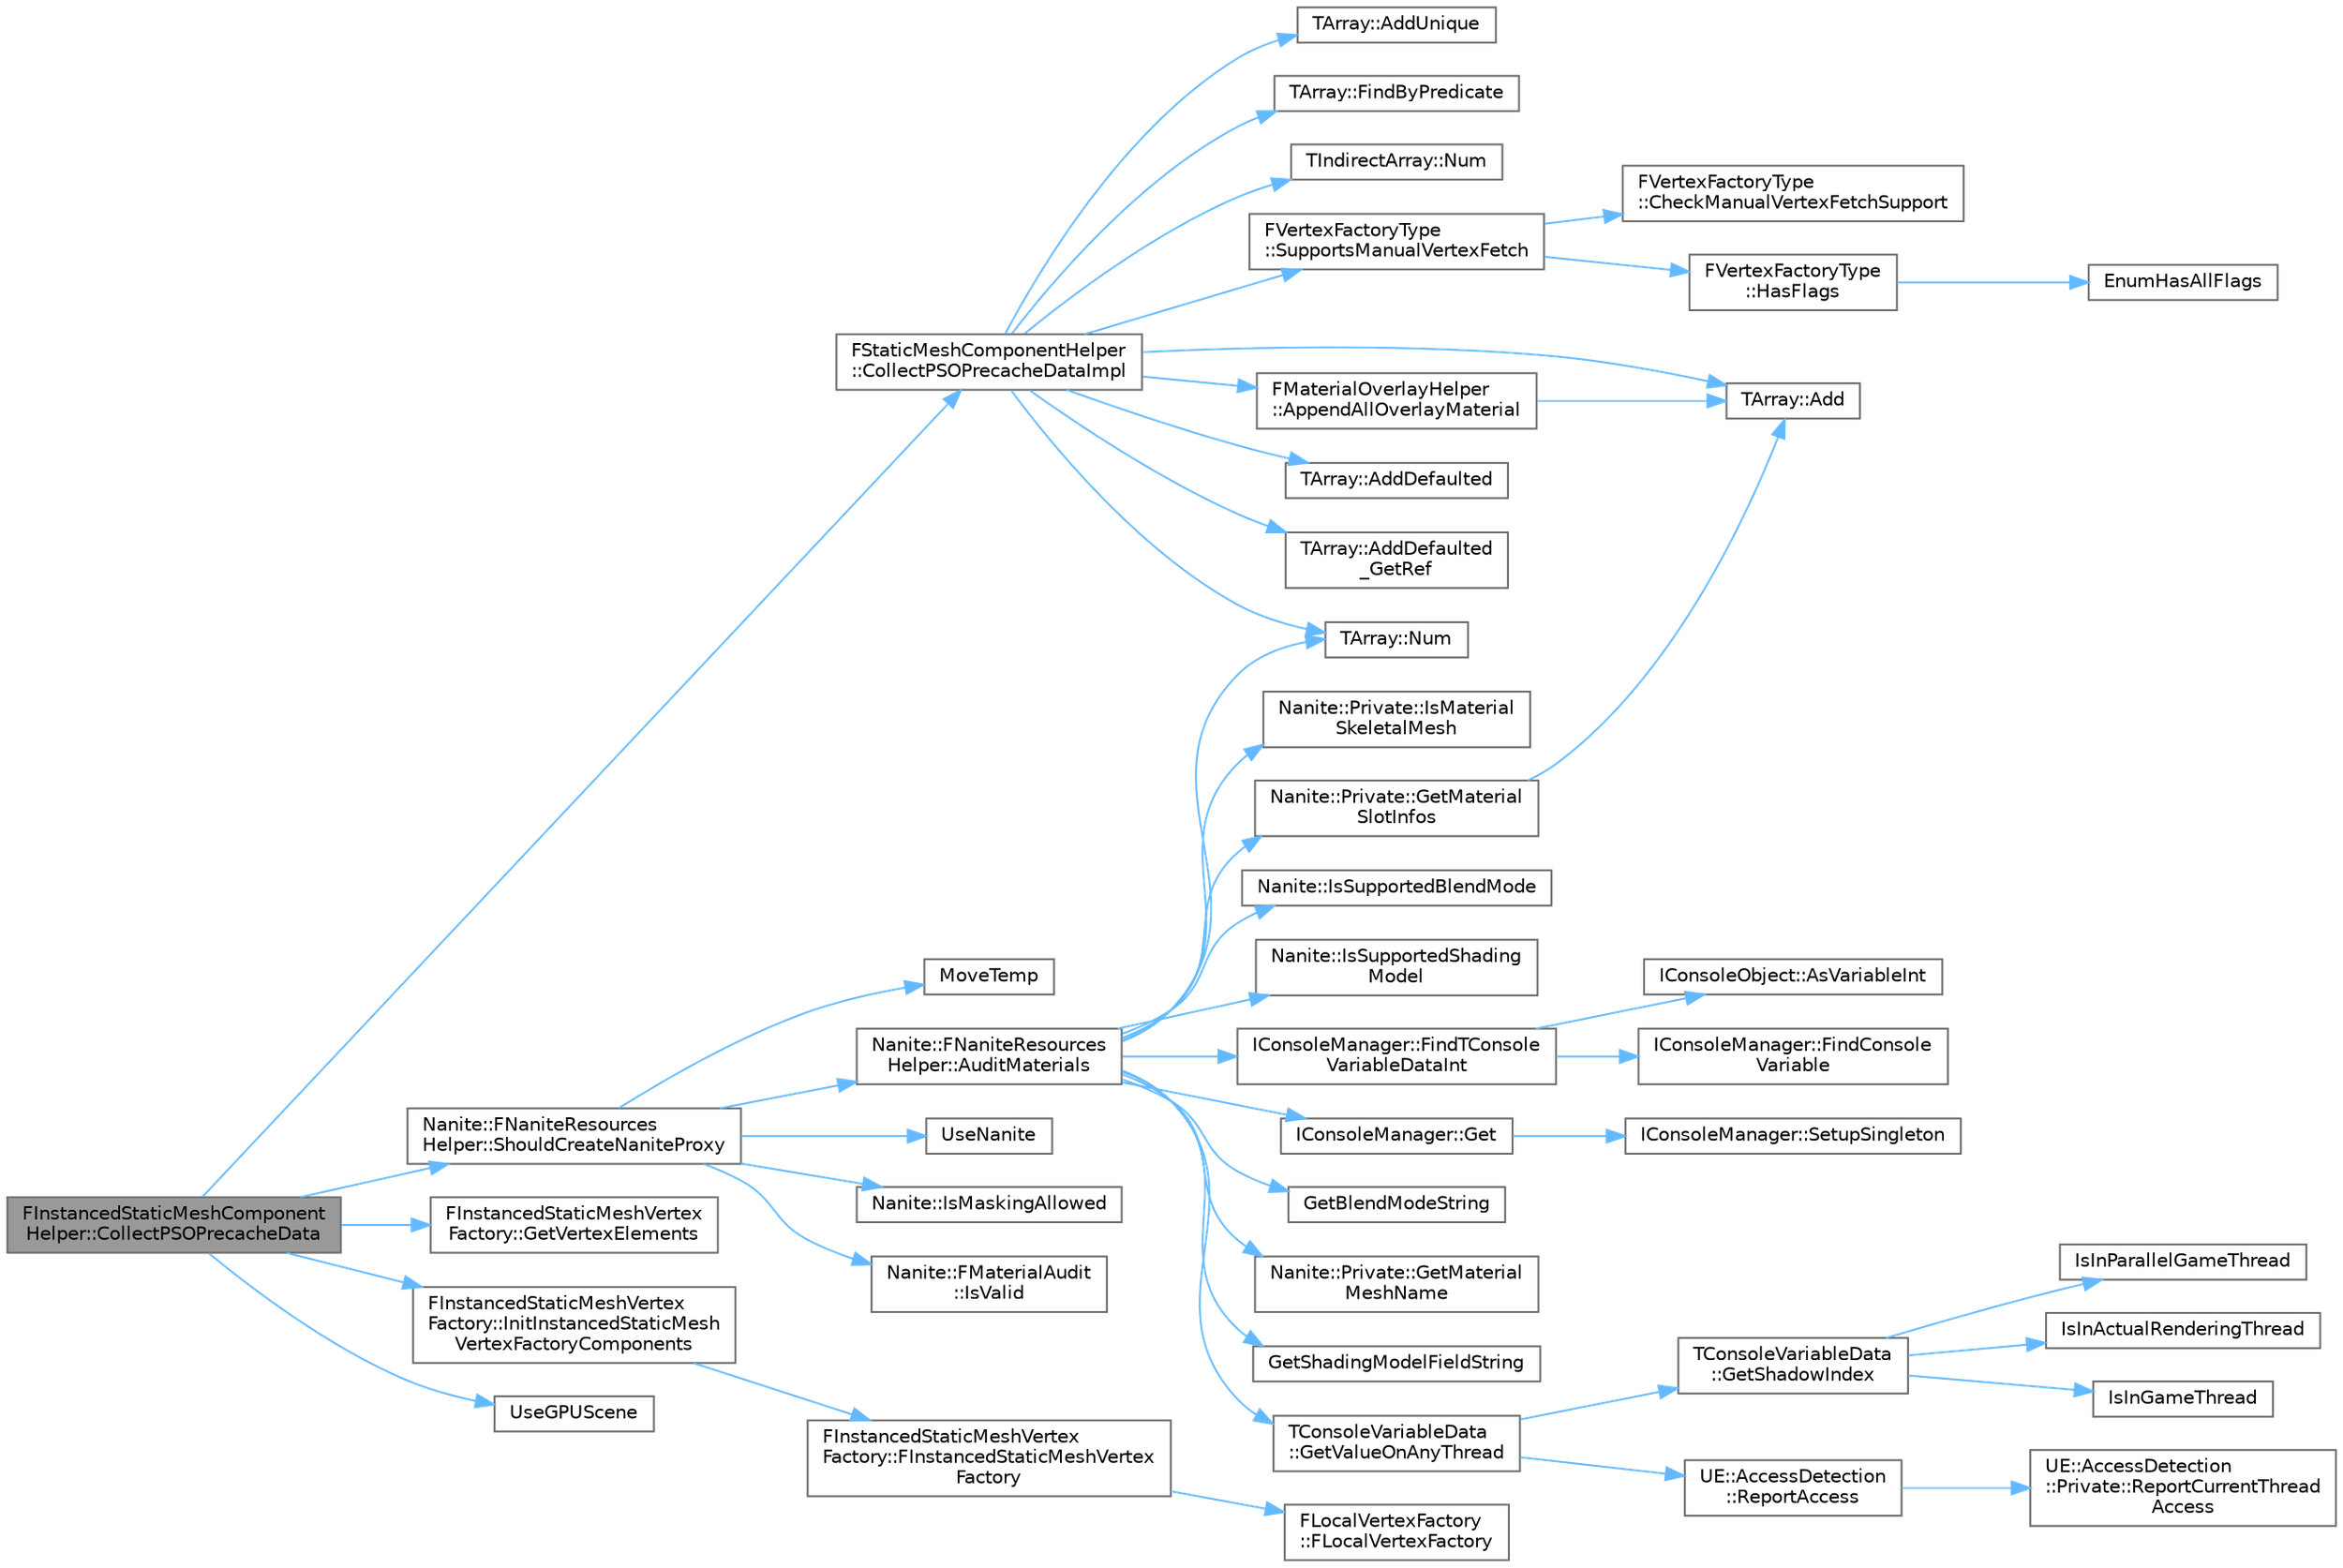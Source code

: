 digraph "FInstancedStaticMeshComponentHelper::CollectPSOPrecacheData"
{
 // INTERACTIVE_SVG=YES
 // LATEX_PDF_SIZE
  bgcolor="transparent";
  edge [fontname=Helvetica,fontsize=10,labelfontname=Helvetica,labelfontsize=10];
  node [fontname=Helvetica,fontsize=10,shape=box,height=0.2,width=0.4];
  rankdir="LR";
  Node1 [id="Node000001",label="FInstancedStaticMeshComponent\lHelper::CollectPSOPrecacheData",height=0.2,width=0.4,color="gray40", fillcolor="grey60", style="filled", fontcolor="black",tooltip=" "];
  Node1 -> Node2 [id="edge1_Node000001_Node000002",color="steelblue1",style="solid",tooltip=" "];
  Node2 [id="Node000002",label="FStaticMeshComponentHelper\l::CollectPSOPrecacheDataImpl",height=0.2,width=0.4,color="grey40", fillcolor="white", style="filled",URL="$dd/d61/classFStaticMeshComponentHelper.html#aa2c3ec9d0b0a93a19de2d314c67f9e07",tooltip=" "];
  Node2 -> Node3 [id="edge2_Node000002_Node000003",color="steelblue1",style="solid",tooltip=" "];
  Node3 [id="Node000003",label="TArray::Add",height=0.2,width=0.4,color="grey40", fillcolor="white", style="filled",URL="$d4/d52/classTArray.html#a94f6bf2bef04382fc79010abad57d823",tooltip="Adds a new item to the end of the array, possibly reallocating the whole array to fit."];
  Node2 -> Node4 [id="edge3_Node000002_Node000004",color="steelblue1",style="solid",tooltip=" "];
  Node4 [id="Node000004",label="TArray::AddDefaulted",height=0.2,width=0.4,color="grey40", fillcolor="white", style="filled",URL="$d4/d52/classTArray.html#a287d1892bc39dd2a51b0c2ecd646998a",tooltip="Adds new items to the end of the array, possibly reallocating the whole array to fit."];
  Node2 -> Node5 [id="edge4_Node000002_Node000005",color="steelblue1",style="solid",tooltip=" "];
  Node5 [id="Node000005",label="TArray::AddDefaulted\l_GetRef",height=0.2,width=0.4,color="grey40", fillcolor="white", style="filled",URL="$d4/d52/classTArray.html#aa487a86fd8413808d184fe1b64fef3df",tooltip="Add a new item to the end of the array, possibly reallocating the whole array to fit."];
  Node2 -> Node6 [id="edge5_Node000002_Node000006",color="steelblue1",style="solid",tooltip=" "];
  Node6 [id="Node000006",label="TArray::AddUnique",height=0.2,width=0.4,color="grey40", fillcolor="white", style="filled",URL="$d4/d52/classTArray.html#ac002bc5bff03e6d59914273ce9af31b2",tooltip="Adds unique element to array if it doesn't exist."];
  Node2 -> Node7 [id="edge6_Node000002_Node000007",color="steelblue1",style="solid",tooltip=" "];
  Node7 [id="Node000007",label="FMaterialOverlayHelper\l::AppendAllOverlayMaterial",height=0.2,width=0.4,color="grey40", fillcolor="white", style="filled",URL="$d1/d67/classFMaterialOverlayHelper.html#a24e4b22ebf908bb55044d751c0d80969",tooltip=" "];
  Node7 -> Node3 [id="edge7_Node000007_Node000003",color="steelblue1",style="solid",tooltip=" "];
  Node2 -> Node8 [id="edge8_Node000002_Node000008",color="steelblue1",style="solid",tooltip=" "];
  Node8 [id="Node000008",label="TArray::FindByPredicate",height=0.2,width=0.4,color="grey40", fillcolor="white", style="filled",URL="$d4/d52/classTArray.html#afccf3d634ecd55dc139641b15fba4879",tooltip="Finds an element which matches a predicate functor."];
  Node2 -> Node9 [id="edge9_Node000002_Node000009",color="steelblue1",style="solid",tooltip=" "];
  Node9 [id="Node000009",label="TArray::Num",height=0.2,width=0.4,color="grey40", fillcolor="white", style="filled",URL="$d4/d52/classTArray.html#adcbf9ca48677a9c0c3830cd862dd40d8",tooltip="Returns number of elements in array."];
  Node2 -> Node10 [id="edge10_Node000002_Node000010",color="steelblue1",style="solid",tooltip=" "];
  Node10 [id="Node000010",label="TIndirectArray::Num",height=0.2,width=0.4,color="grey40", fillcolor="white", style="filled",URL="$d6/dc5/classTIndirectArray.html#ad938dd8f3eb04eb5907d00b107286e55",tooltip="Gets number of elements in array."];
  Node2 -> Node11 [id="edge11_Node000002_Node000011",color="steelblue1",style="solid",tooltip=" "];
  Node11 [id="Node000011",label="FVertexFactoryType\l::SupportsManualVertexFetch",height=0.2,width=0.4,color="grey40", fillcolor="white", style="filled",URL="$d5/de1/classFVertexFactoryType.html#a4725ab8964963456e021bcb559997129",tooltip=" "];
  Node11 -> Node12 [id="edge12_Node000011_Node000012",color="steelblue1",style="solid",tooltip=" "];
  Node12 [id="Node000012",label="FVertexFactoryType\l::CheckManualVertexFetchSupport",height=0.2,width=0.4,color="grey40", fillcolor="white", style="filled",URL="$d5/de1/classFVertexFactoryType.html#a524e5d24369cf89877f973100cef07c7",tooltip=" "];
  Node11 -> Node13 [id="edge13_Node000011_Node000013",color="steelblue1",style="solid",tooltip=" "];
  Node13 [id="Node000013",label="FVertexFactoryType\l::HasFlags",height=0.2,width=0.4,color="grey40", fillcolor="white", style="filled",URL="$d5/de1/classFVertexFactoryType.html#a875ea2edfd122c1efc0cf62bff2a632b",tooltip="Returns true if this vertex factory supports ALL feature flags in FlagsToCheck."];
  Node13 -> Node14 [id="edge14_Node000013_Node000014",color="steelblue1",style="solid",tooltip=" "];
  Node14 [id="Node000014",label="EnumHasAllFlags",height=0.2,width=0.4,color="grey40", fillcolor="white", style="filled",URL="$d8/de7/EnumClassFlags_8h.html#a61a208294a0303992a80f954efb9b6b5",tooltip=" "];
  Node1 -> Node15 [id="edge15_Node000001_Node000015",color="steelblue1",style="solid",tooltip=" "];
  Node15 [id="Node000015",label="FInstancedStaticMeshVertex\lFactory::GetVertexElements",height=0.2,width=0.4,color="grey40", fillcolor="white", style="filled",URL="$d1/d31/structFInstancedStaticMeshVertexFactory.html#a0627bf59107de7125c69d3f93f8b6da9",tooltip=" "];
  Node1 -> Node16 [id="edge16_Node000001_Node000016",color="steelblue1",style="solid",tooltip=" "];
  Node16 [id="Node000016",label="FInstancedStaticMeshVertex\lFactory::InitInstancedStaticMesh\lVertexFactoryComponents",height=0.2,width=0.4,color="grey40", fillcolor="white", style="filled",URL="$d1/d31/structFInstancedStaticMeshVertexFactory.html#a930750b3b5a1266e52c3c4e42fb94713",tooltip=" "];
  Node16 -> Node17 [id="edge17_Node000016_Node000017",color="steelblue1",style="solid",tooltip=" "];
  Node17 [id="Node000017",label="FInstancedStaticMeshVertex\lFactory::FInstancedStaticMeshVertex\lFactory",height=0.2,width=0.4,color="grey40", fillcolor="white", style="filled",URL="$d1/d31/structFInstancedStaticMeshVertexFactory.html#a8963e87ab7ea86963947358ecb5728e3",tooltip=" "];
  Node17 -> Node18 [id="edge18_Node000017_Node000018",color="steelblue1",style="solid",tooltip=" "];
  Node18 [id="Node000018",label="FLocalVertexFactory\l::FLocalVertexFactory",height=0.2,width=0.4,color="grey40", fillcolor="white", style="filled",URL="$db/d29/classFLocalVertexFactory.html#a903010740c6bb693da215cc1b67c83d3",tooltip=" "];
  Node1 -> Node19 [id="edge19_Node000001_Node000019",color="steelblue1",style="solid",tooltip=" "];
  Node19 [id="Node000019",label="Nanite::FNaniteResources\lHelper::ShouldCreateNaniteProxy",height=0.2,width=0.4,color="grey40", fillcolor="white", style="filled",URL="$d3/d5c/classNanite_1_1FNaniteResourcesHelper.html#a8263757f5c75410896d13d161dc3c5e2",tooltip=" "];
  Node19 -> Node20 [id="edge20_Node000019_Node000020",color="steelblue1",style="solid",tooltip=" "];
  Node20 [id="Node000020",label="Nanite::FNaniteResources\lHelper::AuditMaterials",height=0.2,width=0.4,color="grey40", fillcolor="white", style="filled",URL="$d3/d5c/classNanite_1_1FNaniteResourcesHelper.html#a5390dc92ad400c7202441b2506f0a5a9",tooltip=" "];
  Node20 -> Node21 [id="edge21_Node000020_Node000021",color="steelblue1",style="solid",tooltip=" "];
  Node21 [id="Node000021",label="IConsoleManager::FindTConsole\lVariableDataInt",height=0.2,width=0.4,color="grey40", fillcolor="white", style="filled",URL="$d5/d29/structIConsoleManager.html#a3367ca4dc3b4bb67b85d7efa8225d644",tooltip="Find a typed console variable (faster access to the value, no virtual function call)"];
  Node21 -> Node22 [id="edge22_Node000021_Node000022",color="steelblue1",style="solid",tooltip=" "];
  Node22 [id="Node000022",label="IConsoleObject::AsVariableInt",height=0.2,width=0.4,color="grey40", fillcolor="white", style="filled",URL="$d7/d0d/classIConsoleObject.html#ad66e3344081d69fb4822f8803353e891",tooltip=" "];
  Node21 -> Node23 [id="edge23_Node000021_Node000023",color="steelblue1",style="solid",tooltip=" "];
  Node23 [id="Node000023",label="IConsoleManager::FindConsole\lVariable",height=0.2,width=0.4,color="grey40", fillcolor="white", style="filled",URL="$d5/d29/structIConsoleManager.html#a1a6ddb4f1cd55fcabb191a3da9cbf42f",tooltip="Find a console variable."];
  Node20 -> Node24 [id="edge24_Node000020_Node000024",color="steelblue1",style="solid",tooltip=" "];
  Node24 [id="Node000024",label="IConsoleManager::Get",height=0.2,width=0.4,color="grey40", fillcolor="white", style="filled",URL="$d5/d29/structIConsoleManager.html#a793b0ff615f0bada18fbf4b2b906f26b",tooltip="Returns the singleton for the console manager."];
  Node24 -> Node25 [id="edge25_Node000024_Node000025",color="steelblue1",style="solid",tooltip=" "];
  Node25 [id="Node000025",label="IConsoleManager::SetupSingleton",height=0.2,width=0.4,color="grey40", fillcolor="white", style="filled",URL="$d5/d29/structIConsoleManager.html#a7b4934ba9144108a7de7599ed098f834",tooltip="Function to create the singleton."];
  Node20 -> Node26 [id="edge26_Node000020_Node000026",color="steelblue1",style="solid",tooltip=" "];
  Node26 [id="Node000026",label="GetBlendModeString",height=0.2,width=0.4,color="grey40", fillcolor="white", style="filled",URL="$d9/d8e/MaterialShaderType_8h.html#a864e9a86bd0ccb2b74d4b5f45bec8f85",tooltip="Converts an EBlendMode to a string description."];
  Node20 -> Node27 [id="edge27_Node000020_Node000027",color="steelblue1",style="solid",tooltip=" "];
  Node27 [id="Node000027",label="Nanite::Private::GetMaterial\lMeshName",height=0.2,width=0.4,color="grey40", fillcolor="white", style="filled",URL="$d9/d14/namespaceNanite_1_1Private.html#a2445d46e28faab03d3be1bf3ed5f7d87",tooltip=" "];
  Node20 -> Node28 [id="edge28_Node000020_Node000028",color="steelblue1",style="solid",tooltip=" "];
  Node28 [id="Node000028",label="Nanite::Private::GetMaterial\lSlotInfos",height=0.2,width=0.4,color="grey40", fillcolor="white", style="filled",URL="$d9/d14/namespaceNanite_1_1Private.html#aef33dc611ea942e0b7391c3be2f9092f",tooltip=" "];
  Node28 -> Node3 [id="edge29_Node000028_Node000003",color="steelblue1",style="solid",tooltip=" "];
  Node20 -> Node29 [id="edge30_Node000020_Node000029",color="steelblue1",style="solid",tooltip=" "];
  Node29 [id="Node000029",label="GetShadingModelFieldString",height=0.2,width=0.4,color="grey40", fillcolor="white", style="filled",URL="$d9/d8e/MaterialShaderType_8h.html#a66201145d8db7b2d9d37702b57042c10",tooltip="Converts an FMaterialShadingModelField to a string description, base on the passed in delegate."];
  Node20 -> Node30 [id="edge31_Node000020_Node000030",color="steelblue1",style="solid",tooltip=" "];
  Node30 [id="Node000030",label="TConsoleVariableData\l::GetValueOnAnyThread",height=0.2,width=0.4,color="grey40", fillcolor="white", style="filled",URL="$dd/dbd/classTConsoleVariableData.html#a9e1174ea9ea726807c32566980b3ae63",tooltip=" "];
  Node30 -> Node31 [id="edge32_Node000030_Node000031",color="steelblue1",style="solid",tooltip=" "];
  Node31 [id="Node000031",label="TConsoleVariableData\l::GetShadowIndex",height=0.2,width=0.4,color="grey40", fillcolor="white", style="filled",URL="$dd/dbd/classTConsoleVariableData.html#ae1858aae0fd774a10d85090334b929d2",tooltip=" "];
  Node31 -> Node32 [id="edge33_Node000031_Node000032",color="steelblue1",style="solid",tooltip=" "];
  Node32 [id="Node000032",label="IsInActualRenderingThread",height=0.2,width=0.4,color="grey40", fillcolor="white", style="filled",URL="$d5/d8c/CoreGlobals_8h.html#aa07c104b2e43382ace98cf1e5bd32038",tooltip=" "];
  Node31 -> Node33 [id="edge34_Node000031_Node000033",color="steelblue1",style="solid",tooltip=" "];
  Node33 [id="Node000033",label="IsInGameThread",height=0.2,width=0.4,color="grey40", fillcolor="white", style="filled",URL="$d5/d8c/CoreGlobals_8h.html#aef9b701034d58fd883a90af440707365",tooltip=" "];
  Node31 -> Node34 [id="edge35_Node000031_Node000034",color="steelblue1",style="solid",tooltip=" "];
  Node34 [id="Node000034",label="IsInParallelGameThread",height=0.2,width=0.4,color="grey40", fillcolor="white", style="filled",URL="$d5/d8c/CoreGlobals_8h.html#a3335a6db44eed4b8e2438cb4bec46733",tooltip=" "];
  Node30 -> Node35 [id="edge36_Node000030_Node000035",color="steelblue1",style="solid",tooltip=" "];
  Node35 [id="Node000035",label="UE::AccessDetection\l::ReportAccess",height=0.2,width=0.4,color="grey40", fillcolor="white", style="filled",URL="$d3/d16/namespaceUE_1_1AccessDetection.html#af2d5ecdb3752947b05678904a9477674",tooltip=" "];
  Node35 -> Node36 [id="edge37_Node000035_Node000036",color="steelblue1",style="solid",tooltip=" "];
  Node36 [id="Node000036",label="UE::AccessDetection\l::Private::ReportCurrentThread\lAccess",height=0.2,width=0.4,color="grey40", fillcolor="white", style="filled",URL="$d6/d76/namespaceUE_1_1AccessDetection_1_1Private.html#a97d9b2edf64824c66dca875a9b464d77",tooltip=" "];
  Node20 -> Node37 [id="edge38_Node000020_Node000037",color="steelblue1",style="solid",tooltip=" "];
  Node37 [id="Node000037",label="Nanite::Private::IsMaterial\lSkeletalMesh",height=0.2,width=0.4,color="grey40", fillcolor="white", style="filled",URL="$d9/d14/namespaceNanite_1_1Private.html#ab9451faf7eebe0e7cf7fa0816a7549c5",tooltip=" "];
  Node20 -> Node38 [id="edge39_Node000020_Node000038",color="steelblue1",style="solid",tooltip=" "];
  Node38 [id="Node000038",label="Nanite::IsSupportedBlendMode",height=0.2,width=0.4,color="grey40", fillcolor="white", style="filled",URL="$d0/de2/namespaceNanite.html#a885b7bf97bd2c249092a9036c852ef76",tooltip=" "];
  Node20 -> Node39 [id="edge40_Node000020_Node000039",color="steelblue1",style="solid",tooltip=" "];
  Node39 [id="Node000039",label="Nanite::IsSupportedShading\lModel",height=0.2,width=0.4,color="grey40", fillcolor="white", style="filled",URL="$d0/de2/namespaceNanite.html#a413ea0acedc1eadb9a8880dec3d19c0f",tooltip=" "];
  Node20 -> Node9 [id="edge41_Node000020_Node000009",color="steelblue1",style="solid",tooltip=" "];
  Node19 -> Node40 [id="edge42_Node000019_Node000040",color="steelblue1",style="solid",tooltip=" "];
  Node40 [id="Node000040",label="Nanite::IsMaskingAllowed",height=0.2,width=0.4,color="grey40", fillcolor="white", style="filled",URL="$d0/de2/namespaceNanite.html#aae859319286d0bb64ae488b2edc41358",tooltip=" "];
  Node19 -> Node41 [id="edge43_Node000019_Node000041",color="steelblue1",style="solid",tooltip=" "];
  Node41 [id="Node000041",label="Nanite::FMaterialAudit\l::IsValid",height=0.2,width=0.4,color="grey40", fillcolor="white", style="filled",URL="$d8/dce/structNanite_1_1FMaterialAudit.html#ac4eecd829441ba63a460bfb5d77cab3b",tooltip=" "];
  Node19 -> Node42 [id="edge44_Node000019_Node000042",color="steelblue1",style="solid",tooltip=" "];
  Node42 [id="Node000042",label="MoveTemp",height=0.2,width=0.4,color="grey40", fillcolor="white", style="filled",URL="$d4/d24/UnrealTemplate_8h.html#ad5e6c049aeb9c9115fec514ba581dbb6",tooltip="MoveTemp will cast a reference to an rvalue reference."];
  Node19 -> Node43 [id="edge45_Node000019_Node000043",color="steelblue1",style="solid",tooltip=" "];
  Node43 [id="Node000043",label="UseNanite",height=0.2,width=0.4,color="grey40", fillcolor="white", style="filled",URL="$d7/d1b/RenderUtils_8h.html#a1c14f62dad38d2d51beac9235f7c281e",tooltip="Returns true if Nanite rendering should be used for the given shader platform."];
  Node1 -> Node44 [id="edge46_Node000001_Node000044",color="steelblue1",style="solid",tooltip=" "];
  Node44 [id="Node000044",label="UseGPUScene",height=0.2,width=0.4,color="grey40", fillcolor="white", style="filled",URL="$d7/d1b/RenderUtils_8h.html#ad70cc9029f2c22e308cdfd49220ea1dd",tooltip=" "];
}
